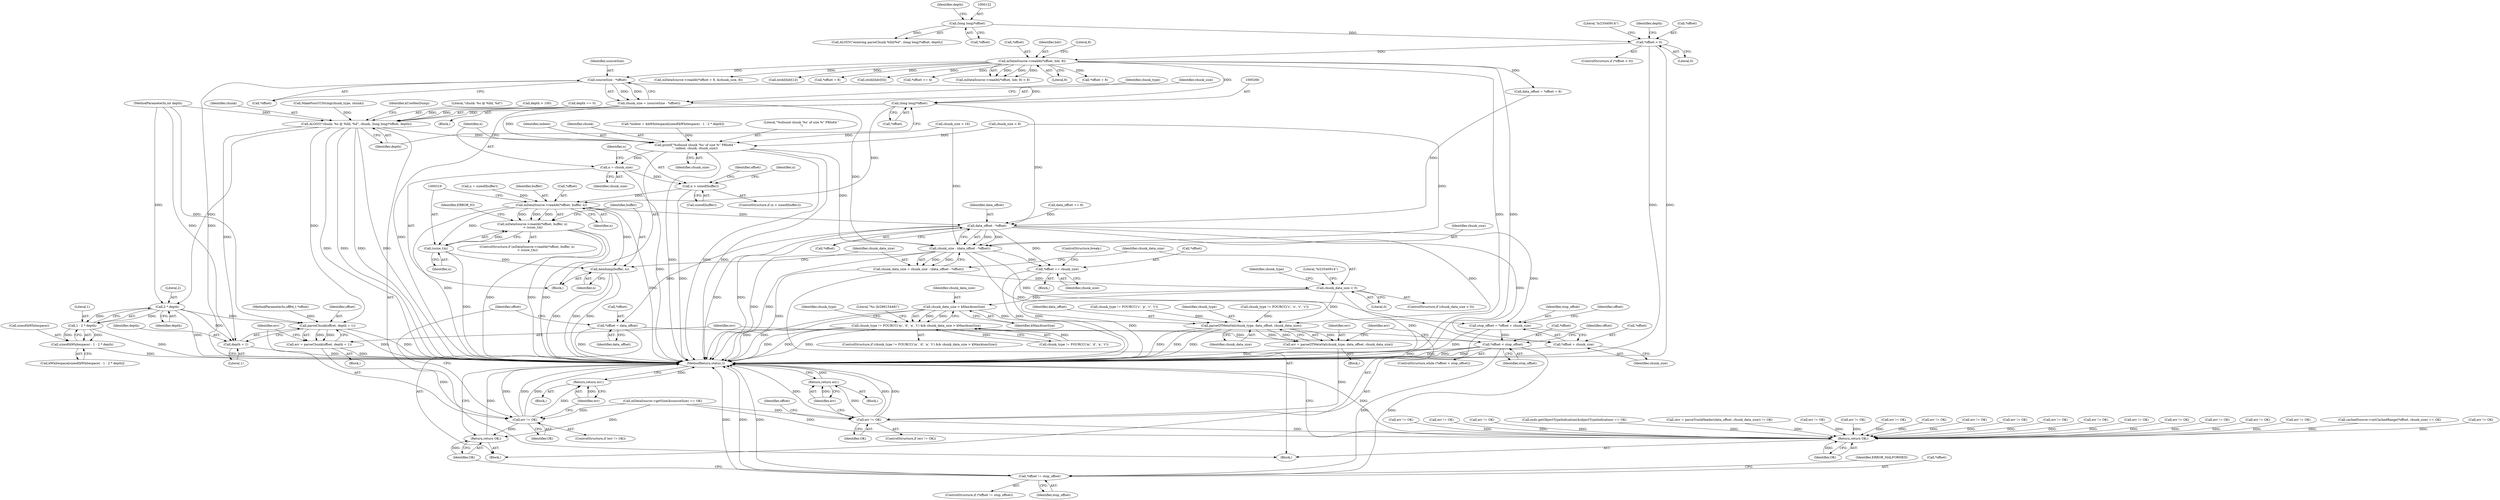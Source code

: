 digraph "0_Android_8a3a2f6ea7defe1a81bb32b3c9f3537f84749b9d@pointer" {
"1000232" [label="(Call,sourceSize - *offset)"];
"1000148" [label="(Call,mDataSource->readAt(*offset, hdr, 8))"];
"1000127" [label="(Call,*offset < 0)"];
"1000121" [label="(Call,(long long)*offset)"];
"1000230" [label="(Call,chunk_size = (sourceSize - *offset))"];
"1000291" [label="(Call,printf(\"%sfound chunk '%s' of size %\" PRIu64 \"\n\", indent, chunk, chunk_size))"];
"1000298" [label="(Call,n = chunk_size)"];
"1000302" [label="(Call,n > sizeof(buffer))"];
"1000313" [label="(Call,mDataSource->readAt(*offset, buffer, n))"];
"1000312" [label="(Call,mDataSource->readAt(*offset, buffer, n)\n < (ssize_t)n)"];
"1000318" [label="(Call,(ssize_t)n)"];
"1000324" [label="(Call,hexdump(buffer, n))"];
"1000333" [label="(Call,data_offset - *offset)"];
"1000331" [label="(Call,chunk_size - (data_offset - *offset))"];
"1000329" [label="(Call,chunk_data_size = chunk_size - (data_offset - *offset))"];
"1000338" [label="(Call,chunk_data_size < 0)"];
"1000355" [label="(Call,chunk_data_size > kMaxAtomSize)"];
"1000347" [label="(Call,chunk_type != FOURCC('m', 'd', 'a', 't') && chunk_data_size > kMaxAtomSize)"];
"1003885" [label="(Call,parseQTMetaVal(chunk_type, data_offset, chunk_data_size))"];
"1003883" [label="(Call,err = parseQTMetaVal(chunk_type, data_offset, chunk_data_size))"];
"1003890" [label="(Call,err != OK)"];
"1003894" [label="(Return,return err;)"];
"1003901" [label="(Return,return OK;)"];
"1000398" [label="(Call,stop_offset = *offset + chunk_size)"];
"1000409" [label="(Call,*offset < stop_offset)"];
"1000430" [label="(Call,*offset != stop_offset)"];
"1000400" [label="(Call,*offset + chunk_size)"];
"1003896" [label="(Call,*offset += chunk_size)"];
"1000404" [label="(Call,*offset = data_offset)"];
"1000265" [label="(Call,(long long)*offset)"];
"1000262" [label="(Call,ALOGV(\"chunk: %s @ %lld, %d\", chunk, (long long)*offset, depth))"];
"1000288" [label="(Call,2 * depth)"];
"1000286" [label="(Call,1 - 2 * depth)"];
"1000283" [label="(Call,sizeof(kWhitespace) - 1 - 2 * depth)"];
"1000417" [label="(Call,parseChunk(offset, depth + 1))"];
"1000415" [label="(Call,err = parseChunk(offset, depth + 1))"];
"1000423" [label="(Call,err != OK)"];
"1000427" [label="(Return,return err;)"];
"1000437" [label="(Return,return OK;)"];
"1000419" [label="(Call,depth + 1)"];
"1003710" [label="(Call,err != OK)"];
"1003432" [label="(Call,err != OK)"];
"1000438" [label="(Identifier,OK)"];
"1000339" [label="(Identifier,chunk_data_size)"];
"1002524" [label="(Call,err != OK)"];
"1000311" [label="(ControlStructure,if (mDataSource->readAt(*offset, buffer, n)\n < (ssize_t)n))"];
"1000333" [label="(Call,data_offset - *offset)"];
"1003888" [label="(Identifier,chunk_data_size)"];
"1000376" [label="(Identifier,chunk_type)"];
"1000332" [label="(Identifier,chunk_size)"];
"1000417" [label="(Call,parseChunk(offset, depth + 1))"];
"1000413" [label="(Block,)"];
"1000186" [label="(Call,*offset + 8)"];
"1000436" [label="(Identifier,ERROR_MALFORMED)"];
"1003894" [label="(Return,return err;)"];
"1000335" [label="(Call,*offset)"];
"1000265" [label="(Call,(long long)*offset)"];
"1003901" [label="(Return,return OK;)"];
"1000287" [label="(Literal,1)"];
"1000419" [label="(Call,depth + 1)"];
"1000330" [label="(Identifier,chunk_data_size)"];
"1000234" [label="(Call,*offset)"];
"1000422" [label="(ControlStructure,if (err != OK))"];
"1003893" [label="(Block,)"];
"1000295" [label="(Identifier,chunk_size)"];
"1000416" [label="(Identifier,err)"];
"1000271" [label="(Identifier,kUseHexDump)"];
"1000318" [label="(Call,(ssize_t)n)"];
"1002250" [label="(Call,err != OK)"];
"1000346" [label="(ControlStructure,if (chunk_type != FOURCC('m', 'd', 'a', 't') && chunk_data_size > kMaxAtomSize))"];
"1000331" [label="(Call,chunk_size - (data_offset - *offset))"];
"1000116" [label="(MethodParameterIn,off64_t *offset)"];
"1000294" [label="(Identifier,chunk)"];
"1000428" [label="(Identifier,err)"];
"1000420" [label="(Identifier,depth)"];
"1000403" [label="(Identifier,chunk_size)"];
"1000410" [label="(Call,*offset)"];
"1003881" [label="(Block,)"];
"1002205" [label="(Call,err != OK)"];
"1000281" [label="(Call,kWhitespace[sizeof(kWhitespace) - 1 - 2 * depth])"];
"1000343" [label="(Literal,\"b/23540914\")"];
"1003886" [label="(Identifier,chunk_type)"];
"1000263" [label="(Literal,\"chunk: %s @ %lld, %d\")"];
"1003889" [label="(ControlStructure,if (err != OK))"];
"1002493" [label="(Call,err != OK)"];
"1002698" [label="(Call,err != OK)"];
"1000205" [label="(Call,chunk_size < 16)"];
"1000260" [label="(Identifier,chunk_type)"];
"1000431" [label="(Call,*offset)"];
"1000133" [label="(Literal,\"b/23540914\")"];
"1000201" [label="(Call,data_offset += 8)"];
"1000407" [label="(Identifier,data_offset)"];
"1000121" [label="(Call,(long long)*offset)"];
"1003028" [label="(Call,err != OK)"];
"1000404" [label="(Call,*offset = data_offset)"];
"1000505" [label="(Call,cachedSource->setCachedRange(*offset, chunk_size) == OK)"];
"1000421" [label="(Literal,1)"];
"1000347" [label="(Call,chunk_type != FOURCC('m', 'd', 'a', 't') && chunk_data_size > kMaxAtomSize)"];
"1000130" [label="(Literal,0)"];
"1000283" [label="(Call,sizeof(kWhitespace) - 1 - 2 * depth)"];
"1003063" [label="(Call,err != OK)"];
"1000418" [label="(Identifier,offset)"];
"1002555" [label="(Call,err != OK)"];
"1000286" [label="(Call,1 - 2 * depth)"];
"1000326" [label="(Identifier,n)"];
"1000398" [label="(Call,stop_offset = *offset + chunk_size)"];
"1003899" [label="(Identifier,chunk_size)"];
"1000119" [label="(Call,ALOGV(\"entering parseChunk %lld/%d\", (long long)*offset, depth))"];
"1000278" [label="(Call,*indent = &kWhitespace[sizeof(kWhitespace) - 1 - 2 * depth])"];
"1000423" [label="(Call,err != OK)"];
"1000383" [label="(Call,chunk_type != FOURCC('c', 'o', 'v', 'r'))"];
"1000315" [label="(Identifier,offset)"];
"1000284" [label="(Call,sizeof(kWhitespace))"];
"1000338" [label="(Call,chunk_data_size < 0)"];
"1000355" [label="(Call,chunk_data_size > kMaxAtomSize)"];
"1003900" [label="(ControlStructure,break;)"];
"1000269" [label="(Identifier,depth)"];
"1000147" [label="(Call,mDataSource->readAt(*offset, hdr, 8) < 8)"];
"1000412" [label="(Identifier,stop_offset)"];
"1000230" [label="(Call,chunk_size = (sourceSize - *offset))"];
"1000415" [label="(Call,err = parseChunk(offset, depth + 1))"];
"1000292" [label="(Literal,\"%sfound chunk '%s' of size %\" PRIu64 \"\n\")"];
"1000312" [label="(Call,mDataSource->readAt(*offset, buffer, n)\n < (ssize_t)n)"];
"1000138" [label="(Identifier,depth)"];
"1000252" [label="(Call,chunk_size < 8)"];
"1000411" [label="(Identifier,offset)"];
"1000229" [label="(Block,)"];
"1003883" [label="(Call,err = parseQTMetaVal(chunk_type, data_offset, chunk_data_size))"];
"1003730" [label="(Call,err != OK)"];
"1003876" [label="(Block,)"];
"1000349" [label="(Identifier,chunk_type)"];
"1000153" [label="(Literal,8)"];
"1000291" [label="(Call,printf(\"%sfound chunk '%s' of size %\" PRIu64 \"\n\", indent, chunk, chunk_size))"];
"1003897" [label="(Call,*offset)"];
"1003887" [label="(Identifier,data_offset)"];
"1000429" [label="(ControlStructure,if (*offset != stop_offset))"];
"1000316" [label="(Identifier,buffer)"];
"1003898" [label="(Identifier,offset)"];
"1000262" [label="(Call,ALOGV(\"chunk: %s @ %lld, %d\", chunk, (long long)*offset, depth))"];
"1000290" [label="(Identifier,depth)"];
"1000427" [label="(Return,return err;)"];
"1000123" [label="(Call,*offset)"];
"1003902" [label="(Identifier,OK)"];
"1000302" [label="(Call,n > sizeof(buffer))"];
"1000172" [label="(Call,data_offset = *offset + 8)"];
"1000185" [label="(Call,mDataSource->readAt(*offset + 8, &chunk_size, 8))"];
"1000232" [label="(Call,sourceSize - *offset)"];
"1003896" [label="(Call,*offset += chunk_size)"];
"1000340" [label="(Literal,0)"];
"1001661" [label="(Call,err != OK)"];
"1000400" [label="(Call,*offset + chunk_size)"];
"1000137" [label="(Call,depth > 100)"];
"1000303" [label="(Identifier,n)"];
"1000356" [label="(Identifier,chunk_data_size)"];
"1000408" [label="(ControlStructure,while (*offset < stop_offset))"];
"1002724" [label="(Call,esds.getObjectTypeIndication(&objectTypeIndication) == OK)"];
"1000218" [label="(Call,depth == 0)"];
"1000425" [label="(Identifier,OK)"];
"1001154" [label="(Call,(err = parseTrackHeader(data_offset, chunk_data_size)) != OK)"];
"1003885" [label="(Call,parseQTMetaVal(chunk_type, data_offset, chunk_data_size))"];
"1000399" [label="(Identifier,stop_offset)"];
"1000293" [label="(Identifier,indent)"];
"1000167" [label="(Call,ntohl(hdr[1]))"];
"1000357" [label="(Identifier,kMaxAtomSize)"];
"1000406" [label="(Identifier,offset)"];
"1000314" [label="(Call,*offset)"];
"1000174" [label="(Call,*offset + 8)"];
"1000128" [label="(Call,*offset)"];
"1000308" [label="(Identifier,n)"];
"1000324" [label="(Call,hexdump(buffer, n))"];
"1000432" [label="(Identifier,offset)"];
"1000437" [label="(Return,return OK;)"];
"1000267" [label="(Call,*offset)"];
"1003884" [label="(Identifier,err)"];
"1001997" [label="(Call,err != OK)"];
"1000298" [label="(Call,n = chunk_size)"];
"1000323" [label="(Identifier,ERROR_IO)"];
"1000149" [label="(Call,*offset)"];
"1000151" [label="(Identifier,hdr)"];
"1000272" [label="(Block,)"];
"1000264" [label="(Identifier,chunk)"];
"1000313" [label="(Call,mDataSource->readAt(*offset, buffer, n))"];
"1000361" [label="(Literal,\"%s (b/28615448)\")"];
"1000118" [label="(Block,)"];
"1000160" [label="(Call,ntohl(hdr[0]))"];
"1003892" [label="(Identifier,OK)"];
"1000300" [label="(Identifier,chunk_size)"];
"1000317" [label="(Identifier,n)"];
"1000348" [label="(Call,chunk_type != FOURCC('m', 'd', 'a', 't'))"];
"1000334" [label="(Identifier,data_offset)"];
"1000224" [label="(Call,mDataSource->getSize(&sourceSize) == OK)"];
"1000233" [label="(Identifier,sourceSize)"];
"1000329" [label="(Call,chunk_data_size = chunk_size - (data_offset - *offset))"];
"1000304" [label="(Call,sizeof(buffer))"];
"1000244" [label="(Call,*offset += 4)"];
"1003895" [label="(Identifier,err)"];
"1000320" [label="(Identifier,n)"];
"1000288" [label="(Call,2 * depth)"];
"1000152" [label="(Literal,8)"];
"1000126" [label="(ControlStructure,if (*offset < 0))"];
"1000299" [label="(Identifier,n)"];
"1000325" [label="(Identifier,buffer)"];
"1000127" [label="(Call,*offset < 0)"];
"1000424" [label="(Identifier,err)"];
"1000148" [label="(Call,mDataSource->readAt(*offset, hdr, 8))"];
"1000125" [label="(Identifier,depth)"];
"1003890" [label="(Call,err != OK)"];
"1000401" [label="(Call,*offset)"];
"1000117" [label="(MethodParameterIn,int depth)"];
"1000289" [label="(Literal,2)"];
"1000405" [label="(Call,*offset)"];
"1000396" [label="(Block,)"];
"1000433" [label="(Identifier,stop_offset)"];
"1003891" [label="(Identifier,err)"];
"1000259" [label="(Call,MakeFourCCString(chunk_type, chunk))"];
"1000375" [label="(Call,chunk_type != FOURCC('c', 'p', 'r', 't'))"];
"1000717" [label="(Call,err != OK)"];
"1000307" [label="(Call,n = sizeof(buffer))"];
"1002134" [label="(Call,err != OK)"];
"1000301" [label="(ControlStructure,if (n > sizeof(buffer)))"];
"1000426" [label="(Block,)"];
"1000231" [label="(Identifier,chunk_size)"];
"1000337" [label="(ControlStructure,if (chunk_data_size < 0))"];
"1000430" [label="(Call,*offset != stop_offset)"];
"1000620" [label="(Call,err != OK)"];
"1002174" [label="(Call,err != OK)"];
"1000409" [label="(Call,*offset < stop_offset)"];
"1003903" [label="(MethodReturn,status_t)"];
"1000232" -> "1000230"  [label="AST: "];
"1000232" -> "1000234"  [label="CFG: "];
"1000233" -> "1000232"  [label="AST: "];
"1000234" -> "1000232"  [label="AST: "];
"1000230" -> "1000232"  [label="CFG: "];
"1000232" -> "1003903"  [label="DDG: "];
"1000232" -> "1000230"  [label="DDG: "];
"1000232" -> "1000230"  [label="DDG: "];
"1000148" -> "1000232"  [label="DDG: "];
"1000232" -> "1000265"  [label="DDG: "];
"1000148" -> "1000147"  [label="AST: "];
"1000148" -> "1000152"  [label="CFG: "];
"1000149" -> "1000148"  [label="AST: "];
"1000151" -> "1000148"  [label="AST: "];
"1000152" -> "1000148"  [label="AST: "];
"1000153" -> "1000148"  [label="CFG: "];
"1000148" -> "1003903"  [label="DDG: "];
"1000148" -> "1003903"  [label="DDG: "];
"1000148" -> "1000147"  [label="DDG: "];
"1000148" -> "1000147"  [label="DDG: "];
"1000148" -> "1000147"  [label="DDG: "];
"1000127" -> "1000148"  [label="DDG: "];
"1000148" -> "1000160"  [label="DDG: "];
"1000148" -> "1000167"  [label="DDG: "];
"1000148" -> "1000172"  [label="DDG: "];
"1000148" -> "1000174"  [label="DDG: "];
"1000148" -> "1000185"  [label="DDG: "];
"1000148" -> "1000186"  [label="DDG: "];
"1000148" -> "1000244"  [label="DDG: "];
"1000148" -> "1000265"  [label="DDG: "];
"1000127" -> "1000126"  [label="AST: "];
"1000127" -> "1000130"  [label="CFG: "];
"1000128" -> "1000127"  [label="AST: "];
"1000130" -> "1000127"  [label="AST: "];
"1000133" -> "1000127"  [label="CFG: "];
"1000138" -> "1000127"  [label="CFG: "];
"1000127" -> "1003903"  [label="DDG: "];
"1000127" -> "1003903"  [label="DDG: "];
"1000121" -> "1000127"  [label="DDG: "];
"1000121" -> "1000119"  [label="AST: "];
"1000121" -> "1000123"  [label="CFG: "];
"1000122" -> "1000121"  [label="AST: "];
"1000123" -> "1000121"  [label="AST: "];
"1000125" -> "1000121"  [label="CFG: "];
"1000121" -> "1000119"  [label="DDG: "];
"1000230" -> "1000229"  [label="AST: "];
"1000231" -> "1000230"  [label="AST: "];
"1000260" -> "1000230"  [label="CFG: "];
"1000230" -> "1003903"  [label="DDG: "];
"1000230" -> "1000291"  [label="DDG: "];
"1000230" -> "1000331"  [label="DDG: "];
"1000291" -> "1000272"  [label="AST: "];
"1000291" -> "1000295"  [label="CFG: "];
"1000292" -> "1000291"  [label="AST: "];
"1000293" -> "1000291"  [label="AST: "];
"1000294" -> "1000291"  [label="AST: "];
"1000295" -> "1000291"  [label="AST: "];
"1000299" -> "1000291"  [label="CFG: "];
"1000291" -> "1003903"  [label="DDG: "];
"1000291" -> "1003903"  [label="DDG: "];
"1000291" -> "1003903"  [label="DDG: "];
"1000278" -> "1000291"  [label="DDG: "];
"1000262" -> "1000291"  [label="DDG: "];
"1000252" -> "1000291"  [label="DDG: "];
"1000205" -> "1000291"  [label="DDG: "];
"1000291" -> "1000298"  [label="DDG: "];
"1000291" -> "1000331"  [label="DDG: "];
"1000298" -> "1000272"  [label="AST: "];
"1000298" -> "1000300"  [label="CFG: "];
"1000299" -> "1000298"  [label="AST: "];
"1000300" -> "1000298"  [label="AST: "];
"1000303" -> "1000298"  [label="CFG: "];
"1000298" -> "1003903"  [label="DDG: "];
"1000298" -> "1000302"  [label="DDG: "];
"1000302" -> "1000301"  [label="AST: "];
"1000302" -> "1000304"  [label="CFG: "];
"1000303" -> "1000302"  [label="AST: "];
"1000304" -> "1000302"  [label="AST: "];
"1000308" -> "1000302"  [label="CFG: "];
"1000315" -> "1000302"  [label="CFG: "];
"1000302" -> "1003903"  [label="DDG: "];
"1000302" -> "1000313"  [label="DDG: "];
"1000313" -> "1000312"  [label="AST: "];
"1000313" -> "1000317"  [label="CFG: "];
"1000314" -> "1000313"  [label="AST: "];
"1000316" -> "1000313"  [label="AST: "];
"1000317" -> "1000313"  [label="AST: "];
"1000319" -> "1000313"  [label="CFG: "];
"1000313" -> "1003903"  [label="DDG: "];
"1000313" -> "1003903"  [label="DDG: "];
"1000313" -> "1000312"  [label="DDG: "];
"1000313" -> "1000312"  [label="DDG: "];
"1000313" -> "1000312"  [label="DDG: "];
"1000265" -> "1000313"  [label="DDG: "];
"1000307" -> "1000313"  [label="DDG: "];
"1000313" -> "1000318"  [label="DDG: "];
"1000313" -> "1000324"  [label="DDG: "];
"1000313" -> "1000333"  [label="DDG: "];
"1000312" -> "1000311"  [label="AST: "];
"1000312" -> "1000318"  [label="CFG: "];
"1000318" -> "1000312"  [label="AST: "];
"1000323" -> "1000312"  [label="CFG: "];
"1000325" -> "1000312"  [label="CFG: "];
"1000312" -> "1003903"  [label="DDG: "];
"1000312" -> "1003903"  [label="DDG: "];
"1000312" -> "1003903"  [label="DDG: "];
"1000318" -> "1000312"  [label="DDG: "];
"1000318" -> "1000320"  [label="CFG: "];
"1000319" -> "1000318"  [label="AST: "];
"1000320" -> "1000318"  [label="AST: "];
"1000318" -> "1003903"  [label="DDG: "];
"1000318" -> "1000324"  [label="DDG: "];
"1000324" -> "1000272"  [label="AST: "];
"1000324" -> "1000326"  [label="CFG: "];
"1000325" -> "1000324"  [label="AST: "];
"1000326" -> "1000324"  [label="AST: "];
"1000330" -> "1000324"  [label="CFG: "];
"1000324" -> "1003903"  [label="DDG: "];
"1000324" -> "1003903"  [label="DDG: "];
"1000324" -> "1003903"  [label="DDG: "];
"1000333" -> "1000331"  [label="AST: "];
"1000333" -> "1000335"  [label="CFG: "];
"1000334" -> "1000333"  [label="AST: "];
"1000335" -> "1000333"  [label="AST: "];
"1000331" -> "1000333"  [label="CFG: "];
"1000333" -> "1003903"  [label="DDG: "];
"1000333" -> "1003903"  [label="DDG: "];
"1000333" -> "1000331"  [label="DDG: "];
"1000333" -> "1000331"  [label="DDG: "];
"1000172" -> "1000333"  [label="DDG: "];
"1000201" -> "1000333"  [label="DDG: "];
"1000265" -> "1000333"  [label="DDG: "];
"1000333" -> "1000398"  [label="DDG: "];
"1000333" -> "1000400"  [label="DDG: "];
"1000333" -> "1000404"  [label="DDG: "];
"1000333" -> "1003885"  [label="DDG: "];
"1000333" -> "1003896"  [label="DDG: "];
"1000331" -> "1000329"  [label="AST: "];
"1000332" -> "1000331"  [label="AST: "];
"1000329" -> "1000331"  [label="CFG: "];
"1000331" -> "1003903"  [label="DDG: "];
"1000331" -> "1003903"  [label="DDG: "];
"1000331" -> "1000329"  [label="DDG: "];
"1000331" -> "1000329"  [label="DDG: "];
"1000252" -> "1000331"  [label="DDG: "];
"1000205" -> "1000331"  [label="DDG: "];
"1000331" -> "1000398"  [label="DDG: "];
"1000331" -> "1000400"  [label="DDG: "];
"1000331" -> "1003896"  [label="DDG: "];
"1000329" -> "1000118"  [label="AST: "];
"1000330" -> "1000329"  [label="AST: "];
"1000339" -> "1000329"  [label="CFG: "];
"1000329" -> "1003903"  [label="DDG: "];
"1000329" -> "1000338"  [label="DDG: "];
"1000338" -> "1000337"  [label="AST: "];
"1000338" -> "1000340"  [label="CFG: "];
"1000339" -> "1000338"  [label="AST: "];
"1000340" -> "1000338"  [label="AST: "];
"1000343" -> "1000338"  [label="CFG: "];
"1000349" -> "1000338"  [label="CFG: "];
"1000338" -> "1003903"  [label="DDG: "];
"1000338" -> "1003903"  [label="DDG: "];
"1000338" -> "1000355"  [label="DDG: "];
"1000338" -> "1003885"  [label="DDG: "];
"1000355" -> "1000347"  [label="AST: "];
"1000355" -> "1000357"  [label="CFG: "];
"1000356" -> "1000355"  [label="AST: "];
"1000357" -> "1000355"  [label="AST: "];
"1000347" -> "1000355"  [label="CFG: "];
"1000355" -> "1003903"  [label="DDG: "];
"1000355" -> "1003903"  [label="DDG: "];
"1000355" -> "1000347"  [label="DDG: "];
"1000355" -> "1000347"  [label="DDG: "];
"1000355" -> "1003885"  [label="DDG: "];
"1000347" -> "1000346"  [label="AST: "];
"1000347" -> "1000348"  [label="CFG: "];
"1000348" -> "1000347"  [label="AST: "];
"1000361" -> "1000347"  [label="CFG: "];
"1000376" -> "1000347"  [label="CFG: "];
"1000347" -> "1003903"  [label="DDG: "];
"1000347" -> "1003903"  [label="DDG: "];
"1000347" -> "1003903"  [label="DDG: "];
"1000348" -> "1000347"  [label="DDG: "];
"1000348" -> "1000347"  [label="DDG: "];
"1003885" -> "1003883"  [label="AST: "];
"1003885" -> "1003888"  [label="CFG: "];
"1003886" -> "1003885"  [label="AST: "];
"1003887" -> "1003885"  [label="AST: "];
"1003888" -> "1003885"  [label="AST: "];
"1003883" -> "1003885"  [label="CFG: "];
"1003885" -> "1003903"  [label="DDG: "];
"1003885" -> "1003903"  [label="DDG: "];
"1003885" -> "1003903"  [label="DDG: "];
"1003885" -> "1003883"  [label="DDG: "];
"1003885" -> "1003883"  [label="DDG: "];
"1003885" -> "1003883"  [label="DDG: "];
"1000375" -> "1003885"  [label="DDG: "];
"1000383" -> "1003885"  [label="DDG: "];
"1003883" -> "1003881"  [label="AST: "];
"1003884" -> "1003883"  [label="AST: "];
"1003891" -> "1003883"  [label="CFG: "];
"1003883" -> "1003903"  [label="DDG: "];
"1003883" -> "1003890"  [label="DDG: "];
"1003890" -> "1003889"  [label="AST: "];
"1003890" -> "1003892"  [label="CFG: "];
"1003891" -> "1003890"  [label="AST: "];
"1003892" -> "1003890"  [label="AST: "];
"1003895" -> "1003890"  [label="CFG: "];
"1003898" -> "1003890"  [label="CFG: "];
"1003890" -> "1003903"  [label="DDG: "];
"1003890" -> "1003903"  [label="DDG: "];
"1003890" -> "1003903"  [label="DDG: "];
"1000224" -> "1003890"  [label="DDG: "];
"1003890" -> "1003894"  [label="DDG: "];
"1003890" -> "1003901"  [label="DDG: "];
"1003894" -> "1003893"  [label="AST: "];
"1003894" -> "1003895"  [label="CFG: "];
"1003895" -> "1003894"  [label="AST: "];
"1003903" -> "1003894"  [label="CFG: "];
"1003894" -> "1003903"  [label="DDG: "];
"1003895" -> "1003894"  [label="DDG: "];
"1003901" -> "1000118"  [label="AST: "];
"1003901" -> "1003902"  [label="CFG: "];
"1003902" -> "1003901"  [label="AST: "];
"1003903" -> "1003901"  [label="CFG: "];
"1003901" -> "1003903"  [label="DDG: "];
"1003902" -> "1003901"  [label="DDG: "];
"1002724" -> "1003901"  [label="DDG: "];
"1000620" -> "1003901"  [label="DDG: "];
"1003063" -> "1003901"  [label="DDG: "];
"1003730" -> "1003901"  [label="DDG: "];
"1001997" -> "1003901"  [label="DDG: "];
"1001154" -> "1003901"  [label="DDG: "];
"1001661" -> "1003901"  [label="DDG: "];
"1000505" -> "1003901"  [label="DDG: "];
"1002134" -> "1003901"  [label="DDG: "];
"1002555" -> "1003901"  [label="DDG: "];
"1002493" -> "1003901"  [label="DDG: "];
"1002250" -> "1003901"  [label="DDG: "];
"1002205" -> "1003901"  [label="DDG: "];
"1003710" -> "1003901"  [label="DDG: "];
"1003028" -> "1003901"  [label="DDG: "];
"1002524" -> "1003901"  [label="DDG: "];
"1000224" -> "1003901"  [label="DDG: "];
"1002174" -> "1003901"  [label="DDG: "];
"1002698" -> "1003901"  [label="DDG: "];
"1000717" -> "1003901"  [label="DDG: "];
"1003432" -> "1003901"  [label="DDG: "];
"1000398" -> "1000396"  [label="AST: "];
"1000398" -> "1000400"  [label="CFG: "];
"1000399" -> "1000398"  [label="AST: "];
"1000400" -> "1000398"  [label="AST: "];
"1000406" -> "1000398"  [label="CFG: "];
"1000398" -> "1003903"  [label="DDG: "];
"1000398" -> "1000409"  [label="DDG: "];
"1000409" -> "1000408"  [label="AST: "];
"1000409" -> "1000412"  [label="CFG: "];
"1000410" -> "1000409"  [label="AST: "];
"1000412" -> "1000409"  [label="AST: "];
"1000416" -> "1000409"  [label="CFG: "];
"1000432" -> "1000409"  [label="CFG: "];
"1000409" -> "1003903"  [label="DDG: "];
"1000409" -> "1003903"  [label="DDG: "];
"1000409" -> "1003903"  [label="DDG: "];
"1000404" -> "1000409"  [label="DDG: "];
"1000409" -> "1000430"  [label="DDG: "];
"1000409" -> "1000430"  [label="DDG: "];
"1000430" -> "1000429"  [label="AST: "];
"1000430" -> "1000433"  [label="CFG: "];
"1000431" -> "1000430"  [label="AST: "];
"1000433" -> "1000430"  [label="AST: "];
"1000436" -> "1000430"  [label="CFG: "];
"1000438" -> "1000430"  [label="CFG: "];
"1000430" -> "1003903"  [label="DDG: "];
"1000430" -> "1003903"  [label="DDG: "];
"1000430" -> "1003903"  [label="DDG: "];
"1000400" -> "1000403"  [label="CFG: "];
"1000401" -> "1000400"  [label="AST: "];
"1000403" -> "1000400"  [label="AST: "];
"1000400" -> "1003903"  [label="DDG: "];
"1003896" -> "1003876"  [label="AST: "];
"1003896" -> "1003899"  [label="CFG: "];
"1003897" -> "1003896"  [label="AST: "];
"1003899" -> "1003896"  [label="AST: "];
"1003900" -> "1003896"  [label="CFG: "];
"1003896" -> "1003903"  [label="DDG: "];
"1003896" -> "1003903"  [label="DDG: "];
"1000404" -> "1000396"  [label="AST: "];
"1000404" -> "1000407"  [label="CFG: "];
"1000405" -> "1000404"  [label="AST: "];
"1000407" -> "1000404"  [label="AST: "];
"1000411" -> "1000404"  [label="CFG: "];
"1000404" -> "1003903"  [label="DDG: "];
"1000265" -> "1000262"  [label="AST: "];
"1000265" -> "1000267"  [label="CFG: "];
"1000266" -> "1000265"  [label="AST: "];
"1000267" -> "1000265"  [label="AST: "];
"1000269" -> "1000265"  [label="CFG: "];
"1000265" -> "1000262"  [label="DDG: "];
"1000262" -> "1000118"  [label="AST: "];
"1000262" -> "1000269"  [label="CFG: "];
"1000263" -> "1000262"  [label="AST: "];
"1000264" -> "1000262"  [label="AST: "];
"1000269" -> "1000262"  [label="AST: "];
"1000271" -> "1000262"  [label="CFG: "];
"1000262" -> "1003903"  [label="DDG: "];
"1000262" -> "1003903"  [label="DDG: "];
"1000262" -> "1003903"  [label="DDG: "];
"1000262" -> "1003903"  [label="DDG: "];
"1000259" -> "1000262"  [label="DDG: "];
"1000218" -> "1000262"  [label="DDG: "];
"1000137" -> "1000262"  [label="DDG: "];
"1000117" -> "1000262"  [label="DDG: "];
"1000262" -> "1000288"  [label="DDG: "];
"1000262" -> "1000417"  [label="DDG: "];
"1000262" -> "1000419"  [label="DDG: "];
"1000288" -> "1000286"  [label="AST: "];
"1000288" -> "1000290"  [label="CFG: "];
"1000289" -> "1000288"  [label="AST: "];
"1000290" -> "1000288"  [label="AST: "];
"1000286" -> "1000288"  [label="CFG: "];
"1000288" -> "1003903"  [label="DDG: "];
"1000288" -> "1000286"  [label="DDG: "];
"1000288" -> "1000286"  [label="DDG: "];
"1000117" -> "1000288"  [label="DDG: "];
"1000288" -> "1000417"  [label="DDG: "];
"1000288" -> "1000419"  [label="DDG: "];
"1000286" -> "1000283"  [label="AST: "];
"1000287" -> "1000286"  [label="AST: "];
"1000283" -> "1000286"  [label="CFG: "];
"1000286" -> "1003903"  [label="DDG: "];
"1000286" -> "1000283"  [label="DDG: "];
"1000286" -> "1000283"  [label="DDG: "];
"1000283" -> "1000281"  [label="AST: "];
"1000284" -> "1000283"  [label="AST: "];
"1000281" -> "1000283"  [label="CFG: "];
"1000283" -> "1003903"  [label="DDG: "];
"1000417" -> "1000415"  [label="AST: "];
"1000417" -> "1000419"  [label="CFG: "];
"1000418" -> "1000417"  [label="AST: "];
"1000419" -> "1000417"  [label="AST: "];
"1000415" -> "1000417"  [label="CFG: "];
"1000417" -> "1003903"  [label="DDG: "];
"1000417" -> "1003903"  [label="DDG: "];
"1000417" -> "1000415"  [label="DDG: "];
"1000417" -> "1000415"  [label="DDG: "];
"1000116" -> "1000417"  [label="DDG: "];
"1000117" -> "1000417"  [label="DDG: "];
"1000415" -> "1000413"  [label="AST: "];
"1000416" -> "1000415"  [label="AST: "];
"1000424" -> "1000415"  [label="CFG: "];
"1000415" -> "1003903"  [label="DDG: "];
"1000415" -> "1000423"  [label="DDG: "];
"1000423" -> "1000422"  [label="AST: "];
"1000423" -> "1000425"  [label="CFG: "];
"1000424" -> "1000423"  [label="AST: "];
"1000425" -> "1000423"  [label="AST: "];
"1000411" -> "1000423"  [label="CFG: "];
"1000428" -> "1000423"  [label="CFG: "];
"1000423" -> "1003903"  [label="DDG: "];
"1000423" -> "1003903"  [label="DDG: "];
"1000423" -> "1003903"  [label="DDG: "];
"1000224" -> "1000423"  [label="DDG: "];
"1000423" -> "1000427"  [label="DDG: "];
"1000423" -> "1000437"  [label="DDG: "];
"1000427" -> "1000426"  [label="AST: "];
"1000427" -> "1000428"  [label="CFG: "];
"1000428" -> "1000427"  [label="AST: "];
"1003903" -> "1000427"  [label="CFG: "];
"1000427" -> "1003903"  [label="DDG: "];
"1000428" -> "1000427"  [label="DDG: "];
"1000437" -> "1000396"  [label="AST: "];
"1000437" -> "1000438"  [label="CFG: "];
"1000438" -> "1000437"  [label="AST: "];
"1003903" -> "1000437"  [label="CFG: "];
"1000437" -> "1003903"  [label="DDG: "];
"1000438" -> "1000437"  [label="DDG: "];
"1000224" -> "1000437"  [label="DDG: "];
"1000419" -> "1000421"  [label="CFG: "];
"1000420" -> "1000419"  [label="AST: "];
"1000421" -> "1000419"  [label="AST: "];
"1000419" -> "1003903"  [label="DDG: "];
"1000117" -> "1000419"  [label="DDG: "];
}
